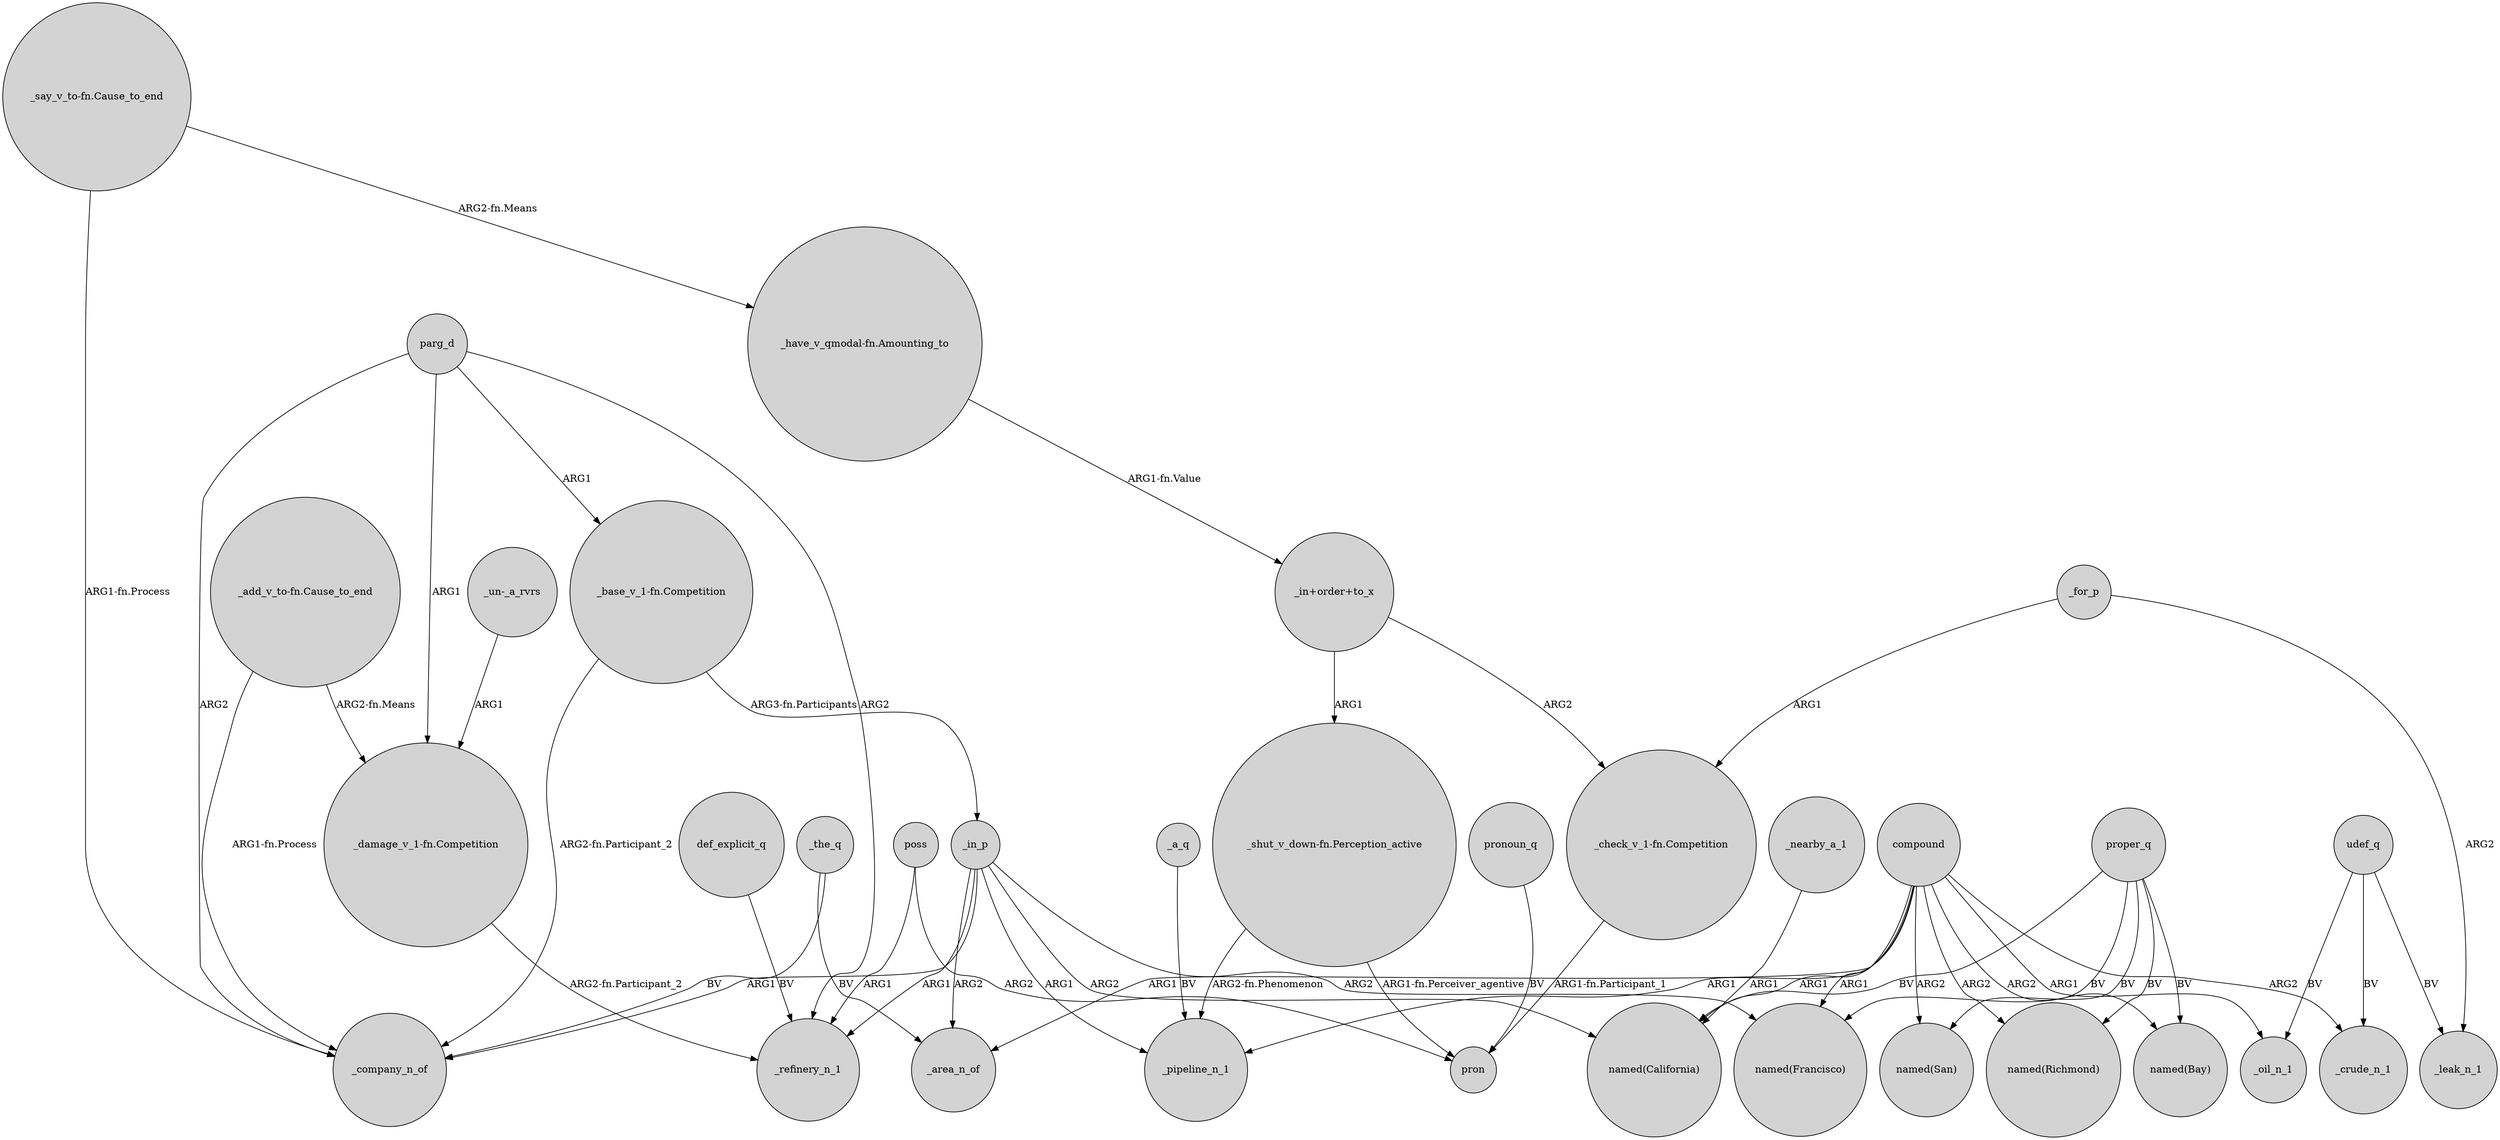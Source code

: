 digraph {
	node [shape=circle style=filled]
	proper_q -> "named(Bay)" [label=BV]
	"_base_v_1-fn.Competition" -> _in_p [label="ARG3-fn.Participants"]
	_nearby_a_1 -> "named(California)" [label=ARG1]
	parg_d -> _refinery_n_1 [label=ARG2]
	_a_q -> _pipeline_n_1 [label=BV]
	"_add_v_to-fn.Cause_to_end" -> "_damage_v_1-fn.Competition" [label="ARG2-fn.Means"]
	compound -> "named(Bay)" [label=ARG2]
	_in_p -> _refinery_n_1 [label=ARG1]
	udef_q -> _oil_n_1 [label=BV]
	_the_q -> _area_n_of [label=BV]
	parg_d -> "_damage_v_1-fn.Competition" [label=ARG1]
	_in_p -> _company_n_of [label=ARG1]
	_in_p -> "named(Francisco)" [label=ARG2]
	_in_p -> _pipeline_n_1 [label=ARG1]
	udef_q -> _crude_n_1 [label=BV]
	def_explicit_q -> _refinery_n_1 [label=BV]
	parg_d -> _company_n_of [label=ARG2]
	"_have_v_qmodal-fn.Amounting_to" -> "_in+order+to_x" [label="ARG1-fn.Value"]
	proper_q -> "named(Richmond)" [label=BV]
	compound -> _oil_n_1 [label=ARG1]
	_in_p -> _area_n_of [label=ARG2]
	pronoun_q -> pron [label=BV]
	compound -> _area_n_of [label=ARG1]
	"_shut_v_down-fn.Perception_active" -> _pipeline_n_1 [label="ARG2-fn.Phenomenon"]
	poss -> pron [label=ARG2]
	"_base_v_1-fn.Competition" -> _company_n_of [label="ARG2-fn.Participant_2"]
	compound -> "named(Richmond)" [label=ARG2]
	"_shut_v_down-fn.Perception_active" -> pron [label="ARG1-fn.Perceiver_agentive"]
	"_damage_v_1-fn.Competition" -> _refinery_n_1 [label="ARG2-fn.Participant_2"]
	"_say_v_to-fn.Cause_to_end" -> "_have_v_qmodal-fn.Amounting_to" [label="ARG2-fn.Means"]
	"_add_v_to-fn.Cause_to_end" -> _company_n_of [label="ARG1-fn.Process"]
	"_in+order+to_x" -> "_shut_v_down-fn.Perception_active" [label=ARG1]
	"_in+order+to_x" -> "_check_v_1-fn.Competition" [label=ARG2]
	poss -> _refinery_n_1 [label=ARG1]
	_for_p -> _leak_n_1 [label=ARG2]
	compound -> "named(Francisco)" [label=ARG1]
	"_un-_a_rvrs" -> "_damage_v_1-fn.Competition" [label=ARG1]
	compound -> "named(San)" [label=ARG2]
	compound -> "named(California)" [label=ARG1]
	"_check_v_1-fn.Competition" -> pron [label="ARG1-fn.Participant_1"]
	compound -> _crude_n_1 [label=ARG2]
	compound -> _pipeline_n_1 [label=ARG1]
	proper_q -> "named(California)" [label=BV]
	"_say_v_to-fn.Cause_to_end" -> _company_n_of [label="ARG1-fn.Process"]
	proper_q -> "named(San)" [label=BV]
	proper_q -> "named(Francisco)" [label=BV]
	_for_p -> "_check_v_1-fn.Competition" [label=ARG1]
	_in_p -> "named(California)" [label=ARG2]
	_the_q -> _company_n_of [label=BV]
	udef_q -> _leak_n_1 [label=BV]
	parg_d -> "_base_v_1-fn.Competition" [label=ARG1]
}

